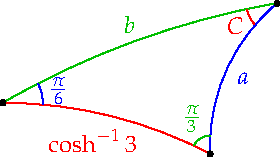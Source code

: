 settings.tex="pdflatex";

texpreamble("\usepackage{amsmath}
\usepackage{amsthm,amssymb}
\usepackage{mathpazo}
\usepackage[svgnames]{xcolor}
");
import graph;

size(140);

path c=unitcircle;

pair cent(pair p, pair q){
	real A[][]={{p.x,p.y},{q.x,q.y}};
	real[] b={p.x^2+p.y^2+1,q.x^2+q.y^2+1};
	real[] c=0.5*solve(A,b);
	return (c[0],c[1]);
	}

real rad(pair p, pair q){
	real l=dot(cent(p,q),cent(p,q));
	return sqrt(l-1);
	}
	
void circ(pair p, pair q, pen pen){
	real paral=p.x*q.y-p.y*q.x;
	if(paral==0){draw(p--q);}
	else{
	draw(arc(cent(p,q),rad(p,q),min(degrees(p-cent(p,q)),degrees(q-cent(p,q))),max(degrees(p-cent(p,q)),degrees(q-cent(p,q)))), pen);
	}
	}
	
void extcirc(pair p, pair q){
	real paral=p.x*q.y-p.y*q.x;
	if(paral==0){draw(unit(p)--(-unit(p))); draw(unit(q)--(-unit(q)));}
	else{
	picture pic;
	draw(pic,shift(cent(p,q))*scale(rad(p,q))*unitcircle);
	clip(pic,unitcircle);
	add(pic);
	}
	}


pair al=(0.2,0.3);
pair cal=(0.2,-0.3);

pair f(pair z){return (al-z)/(cal*z-1);}

pair A=f((0,0));
real c=sqrt((5-1)/(5+1));
real b=sqrt((3-1)/(3+1));
pair C=f(c*dir(30));
pair B=f(b*dir(0));


circ(A,B,red);
circ(B,C,blue);
circ(C,A,heavygreen);

label("$a$",0.5(B+C),blue);
label("$b$",0.5(A+C)+0.1*dir(110),heavygreen);
label("$\cosh^{-1}3$",0.5(A+B)+0.06*dir(220),red);

draw("$\frac\pi 3$",arc(B,0.06,89,152),heavygreen);
draw(Label("$C$",Relative(0.5)),arc(C,0.1,192,223),red);
draw(Label("$\frac\pi 6$",Relative(0.45)),arc(A,0.13,-2,28),blue);

dot(A);
dot(B);
dot(C);